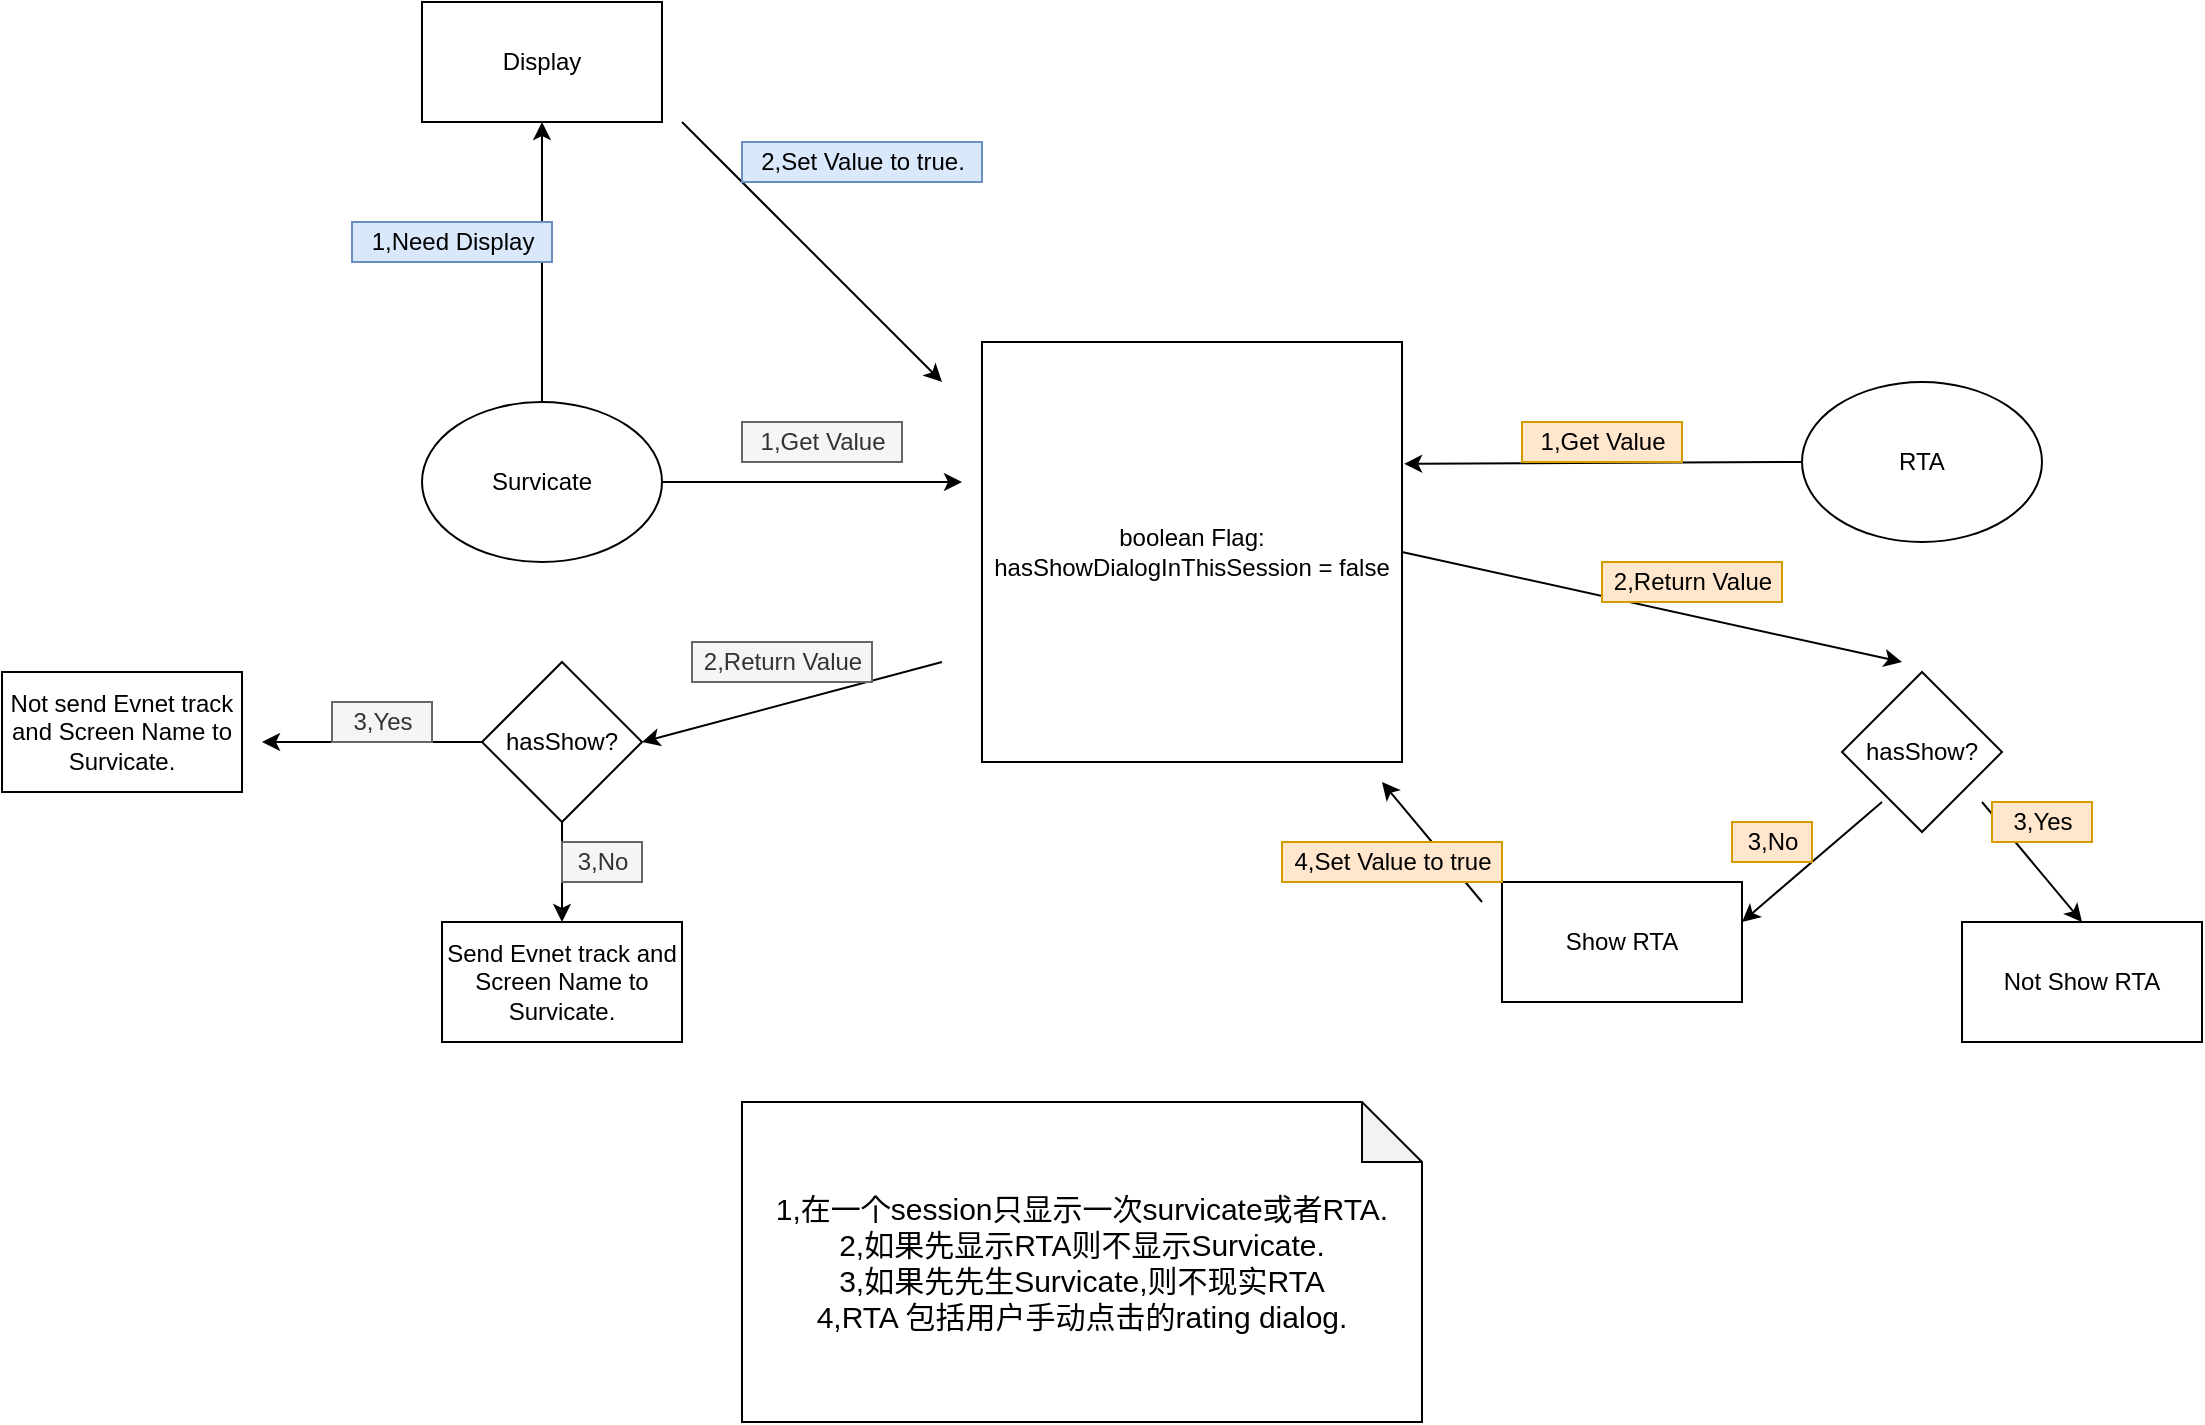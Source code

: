<mxfile version="14.9.9" type="github">
  <diagram id="P343dZp7T-6IgL0GNXL0" name="第 1 页">
    <mxGraphModel dx="2208" dy="769" grid="1" gridSize="10" guides="1" tooltips="1" connect="1" arrows="1" fold="1" page="1" pageScale="1" pageWidth="827" pageHeight="1169" math="0" shadow="0">
      <root>
        <mxCell id="0" />
        <mxCell id="1" parent="0" />
        <mxCell id="tso4i_eMz35XOaHtk0zO-8" style="edgeStyle=orthogonalEdgeStyle;rounded=0;orthogonalLoop=1;jettySize=auto;html=1;" edge="1" parent="1" source="tso4i_eMz35XOaHtk0zO-2">
          <mxGeometry relative="1" as="geometry">
            <mxPoint x="270" y="430" as="targetPoint" />
          </mxGeometry>
        </mxCell>
        <mxCell id="tso4i_eMz35XOaHtk0zO-2" value="Survicate" style="ellipse;whiteSpace=wrap;html=1;" vertex="1" parent="1">
          <mxGeometry y="390" width="120" height="80" as="geometry" />
        </mxCell>
        <mxCell id="tso4i_eMz35XOaHtk0zO-3" value="RTA" style="ellipse;whiteSpace=wrap;html=1;" vertex="1" parent="1">
          <mxGeometry x="690" y="380" width="120" height="80" as="geometry" />
        </mxCell>
        <mxCell id="tso4i_eMz35XOaHtk0zO-4" value="boolean Flag: hasShowDialogInThisSession = false" style="rounded=0;whiteSpace=wrap;html=1;" vertex="1" parent="1">
          <mxGeometry x="280" y="360" width="210" height="210" as="geometry" />
        </mxCell>
        <mxCell id="tso4i_eMz35XOaHtk0zO-9" value="1,Get Value" style="text;html=1;align=center;verticalAlign=middle;resizable=0;points=[];autosize=1;strokeColor=#666666;fillColor=#f5f5f5;fontColor=#333333;" vertex="1" parent="1">
          <mxGeometry x="160" y="400" width="80" height="20" as="geometry" />
        </mxCell>
        <mxCell id="tso4i_eMz35XOaHtk0zO-13" value="" style="endArrow=classic;html=1;" edge="1" parent="1">
          <mxGeometry width="50" height="50" relative="1" as="geometry">
            <mxPoint x="260" y="520" as="sourcePoint" />
            <mxPoint x="110" y="560" as="targetPoint" />
          </mxGeometry>
        </mxCell>
        <mxCell id="tso4i_eMz35XOaHtk0zO-14" value="2,Return Value" style="text;html=1;align=center;verticalAlign=middle;resizable=0;points=[];autosize=1;strokeColor=#666666;fillColor=#f5f5f5;fontColor=#333333;" vertex="1" parent="1">
          <mxGeometry x="135" y="510" width="90" height="20" as="geometry" />
        </mxCell>
        <mxCell id="tso4i_eMz35XOaHtk0zO-18" style="edgeStyle=orthogonalEdgeStyle;rounded=0;orthogonalLoop=1;jettySize=auto;html=1;" edge="1" parent="1" source="tso4i_eMz35XOaHtk0zO-15">
          <mxGeometry relative="1" as="geometry">
            <mxPoint x="-80" y="560" as="targetPoint" />
          </mxGeometry>
        </mxCell>
        <mxCell id="tso4i_eMz35XOaHtk0zO-21" style="edgeStyle=orthogonalEdgeStyle;rounded=0;orthogonalLoop=1;jettySize=auto;html=1;entryX=0.5;entryY=0;entryDx=0;entryDy=0;" edge="1" parent="1" source="tso4i_eMz35XOaHtk0zO-15" target="tso4i_eMz35XOaHtk0zO-20">
          <mxGeometry relative="1" as="geometry" />
        </mxCell>
        <mxCell id="tso4i_eMz35XOaHtk0zO-15" value="hasShow?" style="rhombus;whiteSpace=wrap;html=1;" vertex="1" parent="1">
          <mxGeometry x="30" y="520" width="80" height="80" as="geometry" />
        </mxCell>
        <mxCell id="tso4i_eMz35XOaHtk0zO-16" value="Not send Evnet track and Screen Name to Survicate." style="rounded=0;whiteSpace=wrap;html=1;" vertex="1" parent="1">
          <mxGeometry x="-210" y="525" width="120" height="60" as="geometry" />
        </mxCell>
        <mxCell id="tso4i_eMz35XOaHtk0zO-19" value="3,Yes" style="text;html=1;align=center;verticalAlign=middle;resizable=0;points=[];autosize=1;strokeColor=#666666;fillColor=#f5f5f5;fontColor=#333333;" vertex="1" parent="1">
          <mxGeometry x="-45" y="540" width="50" height="20" as="geometry" />
        </mxCell>
        <mxCell id="tso4i_eMz35XOaHtk0zO-20" value="Send Evnet track and Screen Name to Survicate." style="rounded=0;whiteSpace=wrap;html=1;" vertex="1" parent="1">
          <mxGeometry x="10" y="650" width="120" height="60" as="geometry" />
        </mxCell>
        <mxCell id="tso4i_eMz35XOaHtk0zO-22" value="3,No" style="text;html=1;align=center;verticalAlign=middle;resizable=0;points=[];autosize=1;strokeColor=#666666;fillColor=#f5f5f5;fontColor=#333333;" vertex="1" parent="1">
          <mxGeometry x="70" y="610" width="40" height="20" as="geometry" />
        </mxCell>
        <mxCell id="tso4i_eMz35XOaHtk0zO-24" value="Display" style="rounded=0;whiteSpace=wrap;html=1;" vertex="1" parent="1">
          <mxGeometry y="190" width="120" height="60" as="geometry" />
        </mxCell>
        <mxCell id="tso4i_eMz35XOaHtk0zO-25" value="" style="endArrow=classic;html=1;entryX=0.5;entryY=1;entryDx=0;entryDy=0;exitX=0.5;exitY=0;exitDx=0;exitDy=0;" edge="1" parent="1" source="tso4i_eMz35XOaHtk0zO-2" target="tso4i_eMz35XOaHtk0zO-24">
          <mxGeometry width="50" height="50" relative="1" as="geometry">
            <mxPoint x="210" y="450" as="sourcePoint" />
            <mxPoint x="260" y="400" as="targetPoint" />
          </mxGeometry>
        </mxCell>
        <mxCell id="tso4i_eMz35XOaHtk0zO-26" value="" style="endArrow=classic;html=1;" edge="1" parent="1">
          <mxGeometry width="50" height="50" relative="1" as="geometry">
            <mxPoint x="130" y="250" as="sourcePoint" />
            <mxPoint x="260" y="380" as="targetPoint" />
          </mxGeometry>
        </mxCell>
        <mxCell id="tso4i_eMz35XOaHtk0zO-27" value="2,Set Value to true." style="text;html=1;align=center;verticalAlign=middle;resizable=0;points=[];autosize=1;strokeColor=#6c8ebf;fillColor=#dae8fc;" vertex="1" parent="1">
          <mxGeometry x="160" y="260" width="120" height="20" as="geometry" />
        </mxCell>
        <mxCell id="tso4i_eMz35XOaHtk0zO-28" value="1,Need Display" style="text;html=1;align=center;verticalAlign=middle;resizable=0;points=[];autosize=1;strokeColor=#6c8ebf;fillColor=#dae8fc;" vertex="1" parent="1">
          <mxGeometry x="-35" y="300" width="100" height="20" as="geometry" />
        </mxCell>
        <mxCell id="tso4i_eMz35XOaHtk0zO-29" value="" style="endArrow=classic;html=1;entryX=1.005;entryY=0.29;entryDx=0;entryDy=0;entryPerimeter=0;exitX=0;exitY=0.5;exitDx=0;exitDy=0;" edge="1" parent="1" source="tso4i_eMz35XOaHtk0zO-3" target="tso4i_eMz35XOaHtk0zO-4">
          <mxGeometry width="50" height="50" relative="1" as="geometry">
            <mxPoint x="350" y="450" as="sourcePoint" />
            <mxPoint x="400" y="400" as="targetPoint" />
          </mxGeometry>
        </mxCell>
        <mxCell id="tso4i_eMz35XOaHtk0zO-30" value="1,Get Value" style="text;html=1;align=center;verticalAlign=middle;resizable=0;points=[];autosize=1;strokeColor=#d79b00;fillColor=#ffe6cc;" vertex="1" parent="1">
          <mxGeometry x="550" y="400" width="80" height="20" as="geometry" />
        </mxCell>
        <mxCell id="tso4i_eMz35XOaHtk0zO-31" value="hasShow?" style="rhombus;whiteSpace=wrap;html=1;" vertex="1" parent="1">
          <mxGeometry x="710" y="525" width="80" height="80" as="geometry" />
        </mxCell>
        <mxCell id="tso4i_eMz35XOaHtk0zO-32" value="" style="endArrow=classic;html=1;exitX=1;exitY=0.5;exitDx=0;exitDy=0;" edge="1" parent="1" source="tso4i_eMz35XOaHtk0zO-4">
          <mxGeometry width="50" height="50" relative="1" as="geometry">
            <mxPoint x="350" y="450" as="sourcePoint" />
            <mxPoint x="740" y="520" as="targetPoint" />
          </mxGeometry>
        </mxCell>
        <mxCell id="tso4i_eMz35XOaHtk0zO-33" value="2,Return Value" style="text;html=1;align=center;verticalAlign=middle;resizable=0;points=[];autosize=1;strokeColor=#d79b00;fillColor=#ffe6cc;" vertex="1" parent="1">
          <mxGeometry x="590" y="470" width="90" height="20" as="geometry" />
        </mxCell>
        <mxCell id="tso4i_eMz35XOaHtk0zO-34" value="Show RTA" style="rounded=0;whiteSpace=wrap;html=1;" vertex="1" parent="1">
          <mxGeometry x="540" y="630" width="120" height="60" as="geometry" />
        </mxCell>
        <mxCell id="tso4i_eMz35XOaHtk0zO-35" value="" style="endArrow=classic;html=1;" edge="1" parent="1">
          <mxGeometry width="50" height="50" relative="1" as="geometry">
            <mxPoint x="730" y="590" as="sourcePoint" />
            <mxPoint x="660" y="650" as="targetPoint" />
          </mxGeometry>
        </mxCell>
        <mxCell id="tso4i_eMz35XOaHtk0zO-36" value="" style="endArrow=classic;html=1;" edge="1" parent="1">
          <mxGeometry width="50" height="50" relative="1" as="geometry">
            <mxPoint x="530" y="640" as="sourcePoint" />
            <mxPoint x="480" y="580" as="targetPoint" />
          </mxGeometry>
        </mxCell>
        <mxCell id="tso4i_eMz35XOaHtk0zO-37" value="4,Set Value to true" style="text;html=1;align=center;verticalAlign=middle;resizable=0;points=[];autosize=1;strokeColor=#d79b00;fillColor=#ffe6cc;" vertex="1" parent="1">
          <mxGeometry x="430" y="610" width="110" height="20" as="geometry" />
        </mxCell>
        <mxCell id="tso4i_eMz35XOaHtk0zO-38" value="3,No" style="text;html=1;align=center;verticalAlign=middle;resizable=0;points=[];autosize=1;strokeColor=#d79b00;fillColor=#ffe6cc;" vertex="1" parent="1">
          <mxGeometry x="655" y="600" width="40" height="20" as="geometry" />
        </mxCell>
        <mxCell id="tso4i_eMz35XOaHtk0zO-41" value="Not Show RTA" style="rounded=0;whiteSpace=wrap;html=1;" vertex="1" parent="1">
          <mxGeometry x="770" y="650" width="120" height="60" as="geometry" />
        </mxCell>
        <mxCell id="tso4i_eMz35XOaHtk0zO-42" value="" style="endArrow=classic;html=1;entryX=0.5;entryY=0;entryDx=0;entryDy=0;" edge="1" parent="1" target="tso4i_eMz35XOaHtk0zO-41">
          <mxGeometry width="50" height="50" relative="1" as="geometry">
            <mxPoint x="780" y="590" as="sourcePoint" />
            <mxPoint x="400" y="400" as="targetPoint" />
          </mxGeometry>
        </mxCell>
        <mxCell id="tso4i_eMz35XOaHtk0zO-43" value="3,Yes" style="text;html=1;align=center;verticalAlign=middle;resizable=0;points=[];autosize=1;strokeColor=#d79b00;fillColor=#ffe6cc;" vertex="1" parent="1">
          <mxGeometry x="785" y="590" width="50" height="20" as="geometry" />
        </mxCell>
        <mxCell id="tso4i_eMz35XOaHtk0zO-46" value="&lt;font style=&quot;font-size: 15px&quot;&gt;1,在一个session只显示一次survicate或者RTA.&lt;br&gt;2,如果先显示RTA则不显示Survicate.&lt;br&gt;3,如果先先生Survicate,则不现实RTA&lt;br&gt;4,RTA 包括用户手动点击的rating dialog.&lt;/font&gt;" style="shape=note;whiteSpace=wrap;html=1;backgroundOutline=1;darkOpacity=0.05;" vertex="1" parent="1">
          <mxGeometry x="160" y="740" width="340" height="160" as="geometry" />
        </mxCell>
      </root>
    </mxGraphModel>
  </diagram>
</mxfile>
